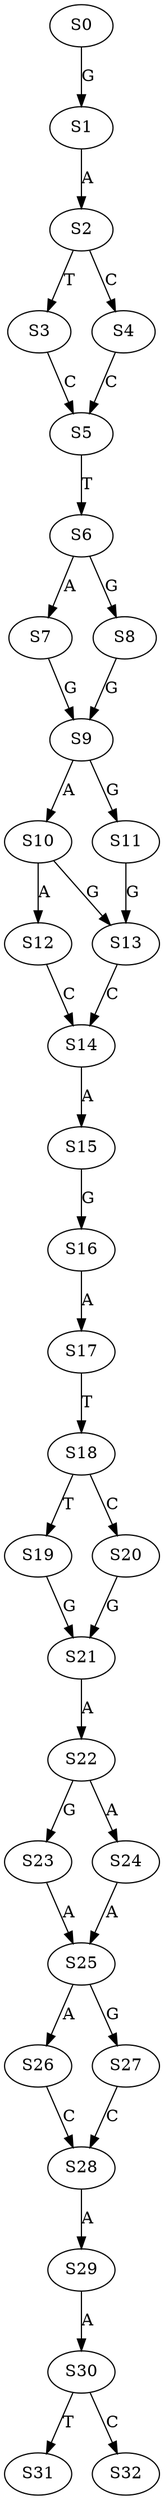 strict digraph  {
	S0 -> S1 [ label = G ];
	S1 -> S2 [ label = A ];
	S2 -> S3 [ label = T ];
	S2 -> S4 [ label = C ];
	S3 -> S5 [ label = C ];
	S4 -> S5 [ label = C ];
	S5 -> S6 [ label = T ];
	S6 -> S7 [ label = A ];
	S6 -> S8 [ label = G ];
	S7 -> S9 [ label = G ];
	S8 -> S9 [ label = G ];
	S9 -> S10 [ label = A ];
	S9 -> S11 [ label = G ];
	S10 -> S12 [ label = A ];
	S10 -> S13 [ label = G ];
	S11 -> S13 [ label = G ];
	S12 -> S14 [ label = C ];
	S13 -> S14 [ label = C ];
	S14 -> S15 [ label = A ];
	S15 -> S16 [ label = G ];
	S16 -> S17 [ label = A ];
	S17 -> S18 [ label = T ];
	S18 -> S19 [ label = T ];
	S18 -> S20 [ label = C ];
	S19 -> S21 [ label = G ];
	S20 -> S21 [ label = G ];
	S21 -> S22 [ label = A ];
	S22 -> S23 [ label = G ];
	S22 -> S24 [ label = A ];
	S23 -> S25 [ label = A ];
	S24 -> S25 [ label = A ];
	S25 -> S26 [ label = A ];
	S25 -> S27 [ label = G ];
	S26 -> S28 [ label = C ];
	S27 -> S28 [ label = C ];
	S28 -> S29 [ label = A ];
	S29 -> S30 [ label = A ];
	S30 -> S31 [ label = T ];
	S30 -> S32 [ label = C ];
}
